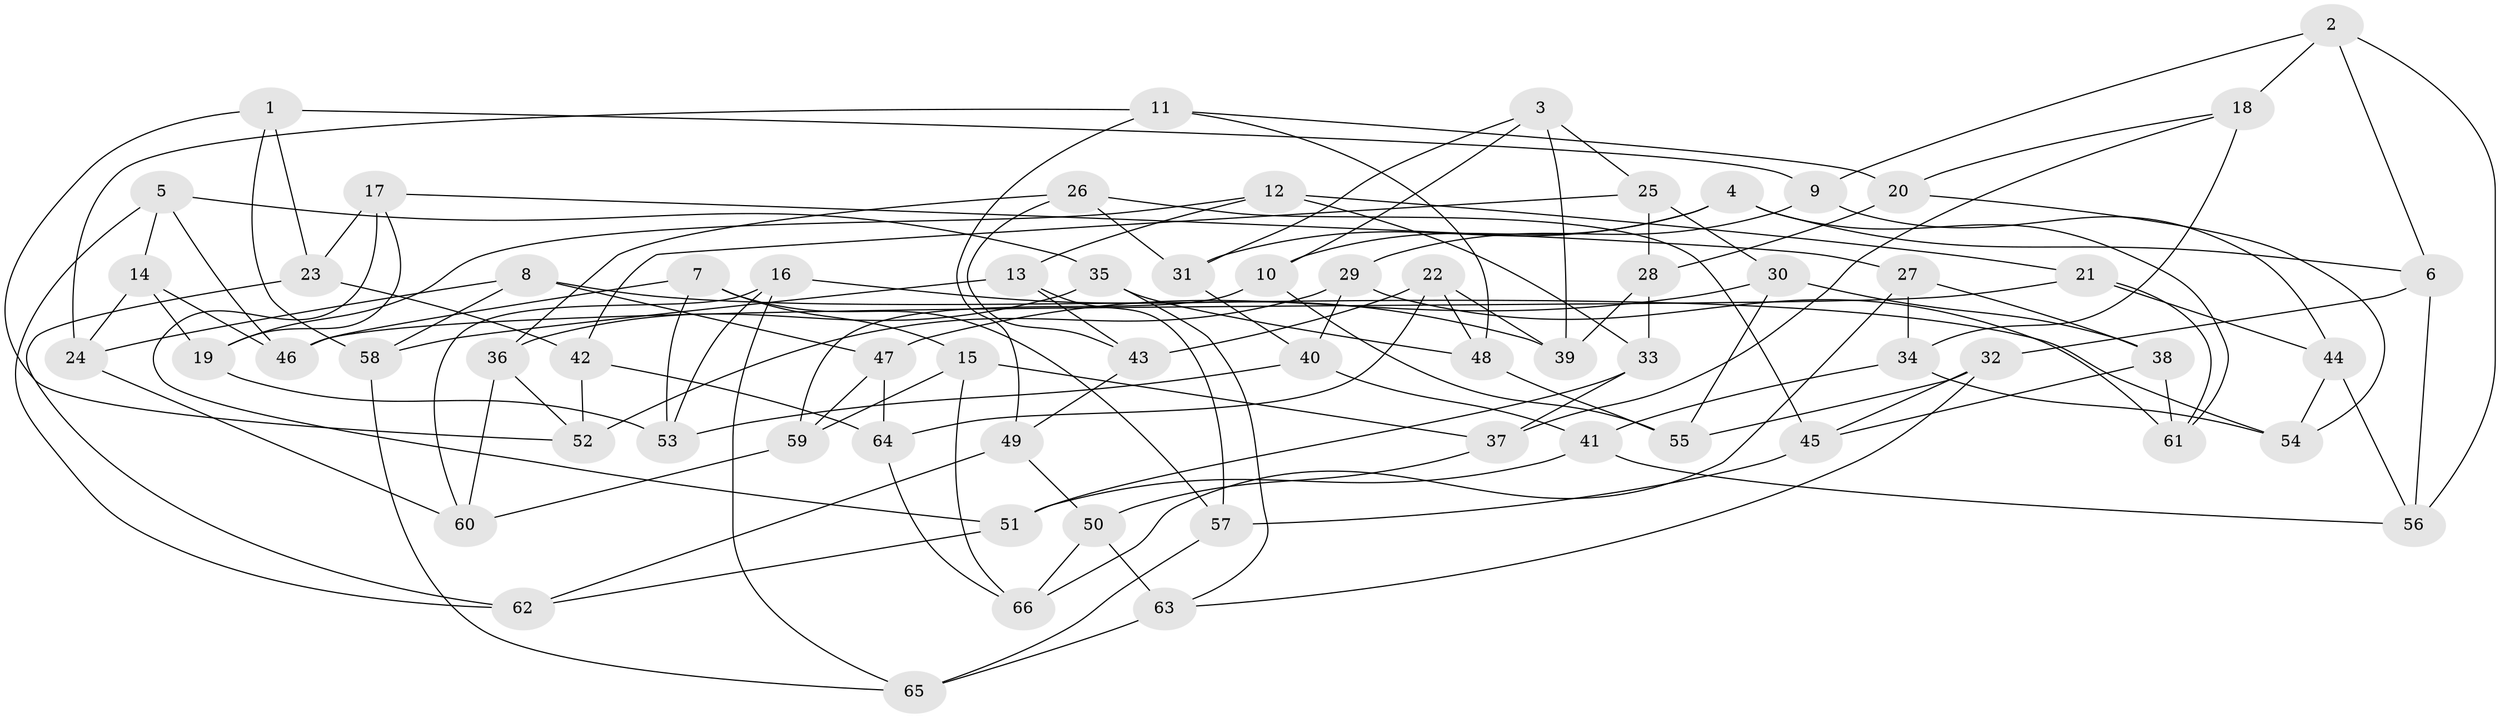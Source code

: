 // Generated by graph-tools (version 1.1) at 2025/16/03/09/25 04:16:30]
// undirected, 66 vertices, 132 edges
graph export_dot {
graph [start="1"]
  node [color=gray90,style=filled];
  1;
  2;
  3;
  4;
  5;
  6;
  7;
  8;
  9;
  10;
  11;
  12;
  13;
  14;
  15;
  16;
  17;
  18;
  19;
  20;
  21;
  22;
  23;
  24;
  25;
  26;
  27;
  28;
  29;
  30;
  31;
  32;
  33;
  34;
  35;
  36;
  37;
  38;
  39;
  40;
  41;
  42;
  43;
  44;
  45;
  46;
  47;
  48;
  49;
  50;
  51;
  52;
  53;
  54;
  55;
  56;
  57;
  58;
  59;
  60;
  61;
  62;
  63;
  64;
  65;
  66;
  1 -- 9;
  1 -- 58;
  1 -- 23;
  1 -- 52;
  2 -- 6;
  2 -- 9;
  2 -- 18;
  2 -- 56;
  3 -- 39;
  3 -- 10;
  3 -- 25;
  3 -- 31;
  4 -- 10;
  4 -- 61;
  4 -- 6;
  4 -- 31;
  5 -- 46;
  5 -- 62;
  5 -- 35;
  5 -- 14;
  6 -- 56;
  6 -- 32;
  7 -- 46;
  7 -- 53;
  7 -- 15;
  7 -- 57;
  8 -- 58;
  8 -- 54;
  8 -- 47;
  8 -- 24;
  9 -- 44;
  9 -- 29;
  10 -- 55;
  10 -- 59;
  11 -- 48;
  11 -- 24;
  11 -- 20;
  11 -- 49;
  12 -- 13;
  12 -- 33;
  12 -- 19;
  12 -- 21;
  13 -- 58;
  13 -- 57;
  13 -- 43;
  14 -- 46;
  14 -- 19;
  14 -- 24;
  15 -- 37;
  15 -- 66;
  15 -- 59;
  16 -- 60;
  16 -- 39;
  16 -- 65;
  16 -- 53;
  17 -- 23;
  17 -- 19;
  17 -- 27;
  17 -- 51;
  18 -- 34;
  18 -- 20;
  18 -- 37;
  19 -- 53;
  20 -- 54;
  20 -- 28;
  21 -- 46;
  21 -- 44;
  21 -- 61;
  22 -- 48;
  22 -- 39;
  22 -- 64;
  22 -- 43;
  23 -- 42;
  23 -- 62;
  24 -- 60;
  25 -- 28;
  25 -- 30;
  25 -- 42;
  26 -- 31;
  26 -- 36;
  26 -- 45;
  26 -- 43;
  27 -- 38;
  27 -- 66;
  27 -- 34;
  28 -- 33;
  28 -- 39;
  29 -- 40;
  29 -- 61;
  29 -- 52;
  30 -- 38;
  30 -- 55;
  30 -- 47;
  31 -- 40;
  32 -- 55;
  32 -- 63;
  32 -- 45;
  33 -- 51;
  33 -- 37;
  34 -- 54;
  34 -- 41;
  35 -- 36;
  35 -- 48;
  35 -- 63;
  36 -- 60;
  36 -- 52;
  37 -- 50;
  38 -- 61;
  38 -- 45;
  40 -- 53;
  40 -- 41;
  41 -- 51;
  41 -- 56;
  42 -- 52;
  42 -- 64;
  43 -- 49;
  44 -- 54;
  44 -- 56;
  45 -- 57;
  47 -- 64;
  47 -- 59;
  48 -- 55;
  49 -- 50;
  49 -- 62;
  50 -- 63;
  50 -- 66;
  51 -- 62;
  57 -- 65;
  58 -- 65;
  59 -- 60;
  63 -- 65;
  64 -- 66;
}
